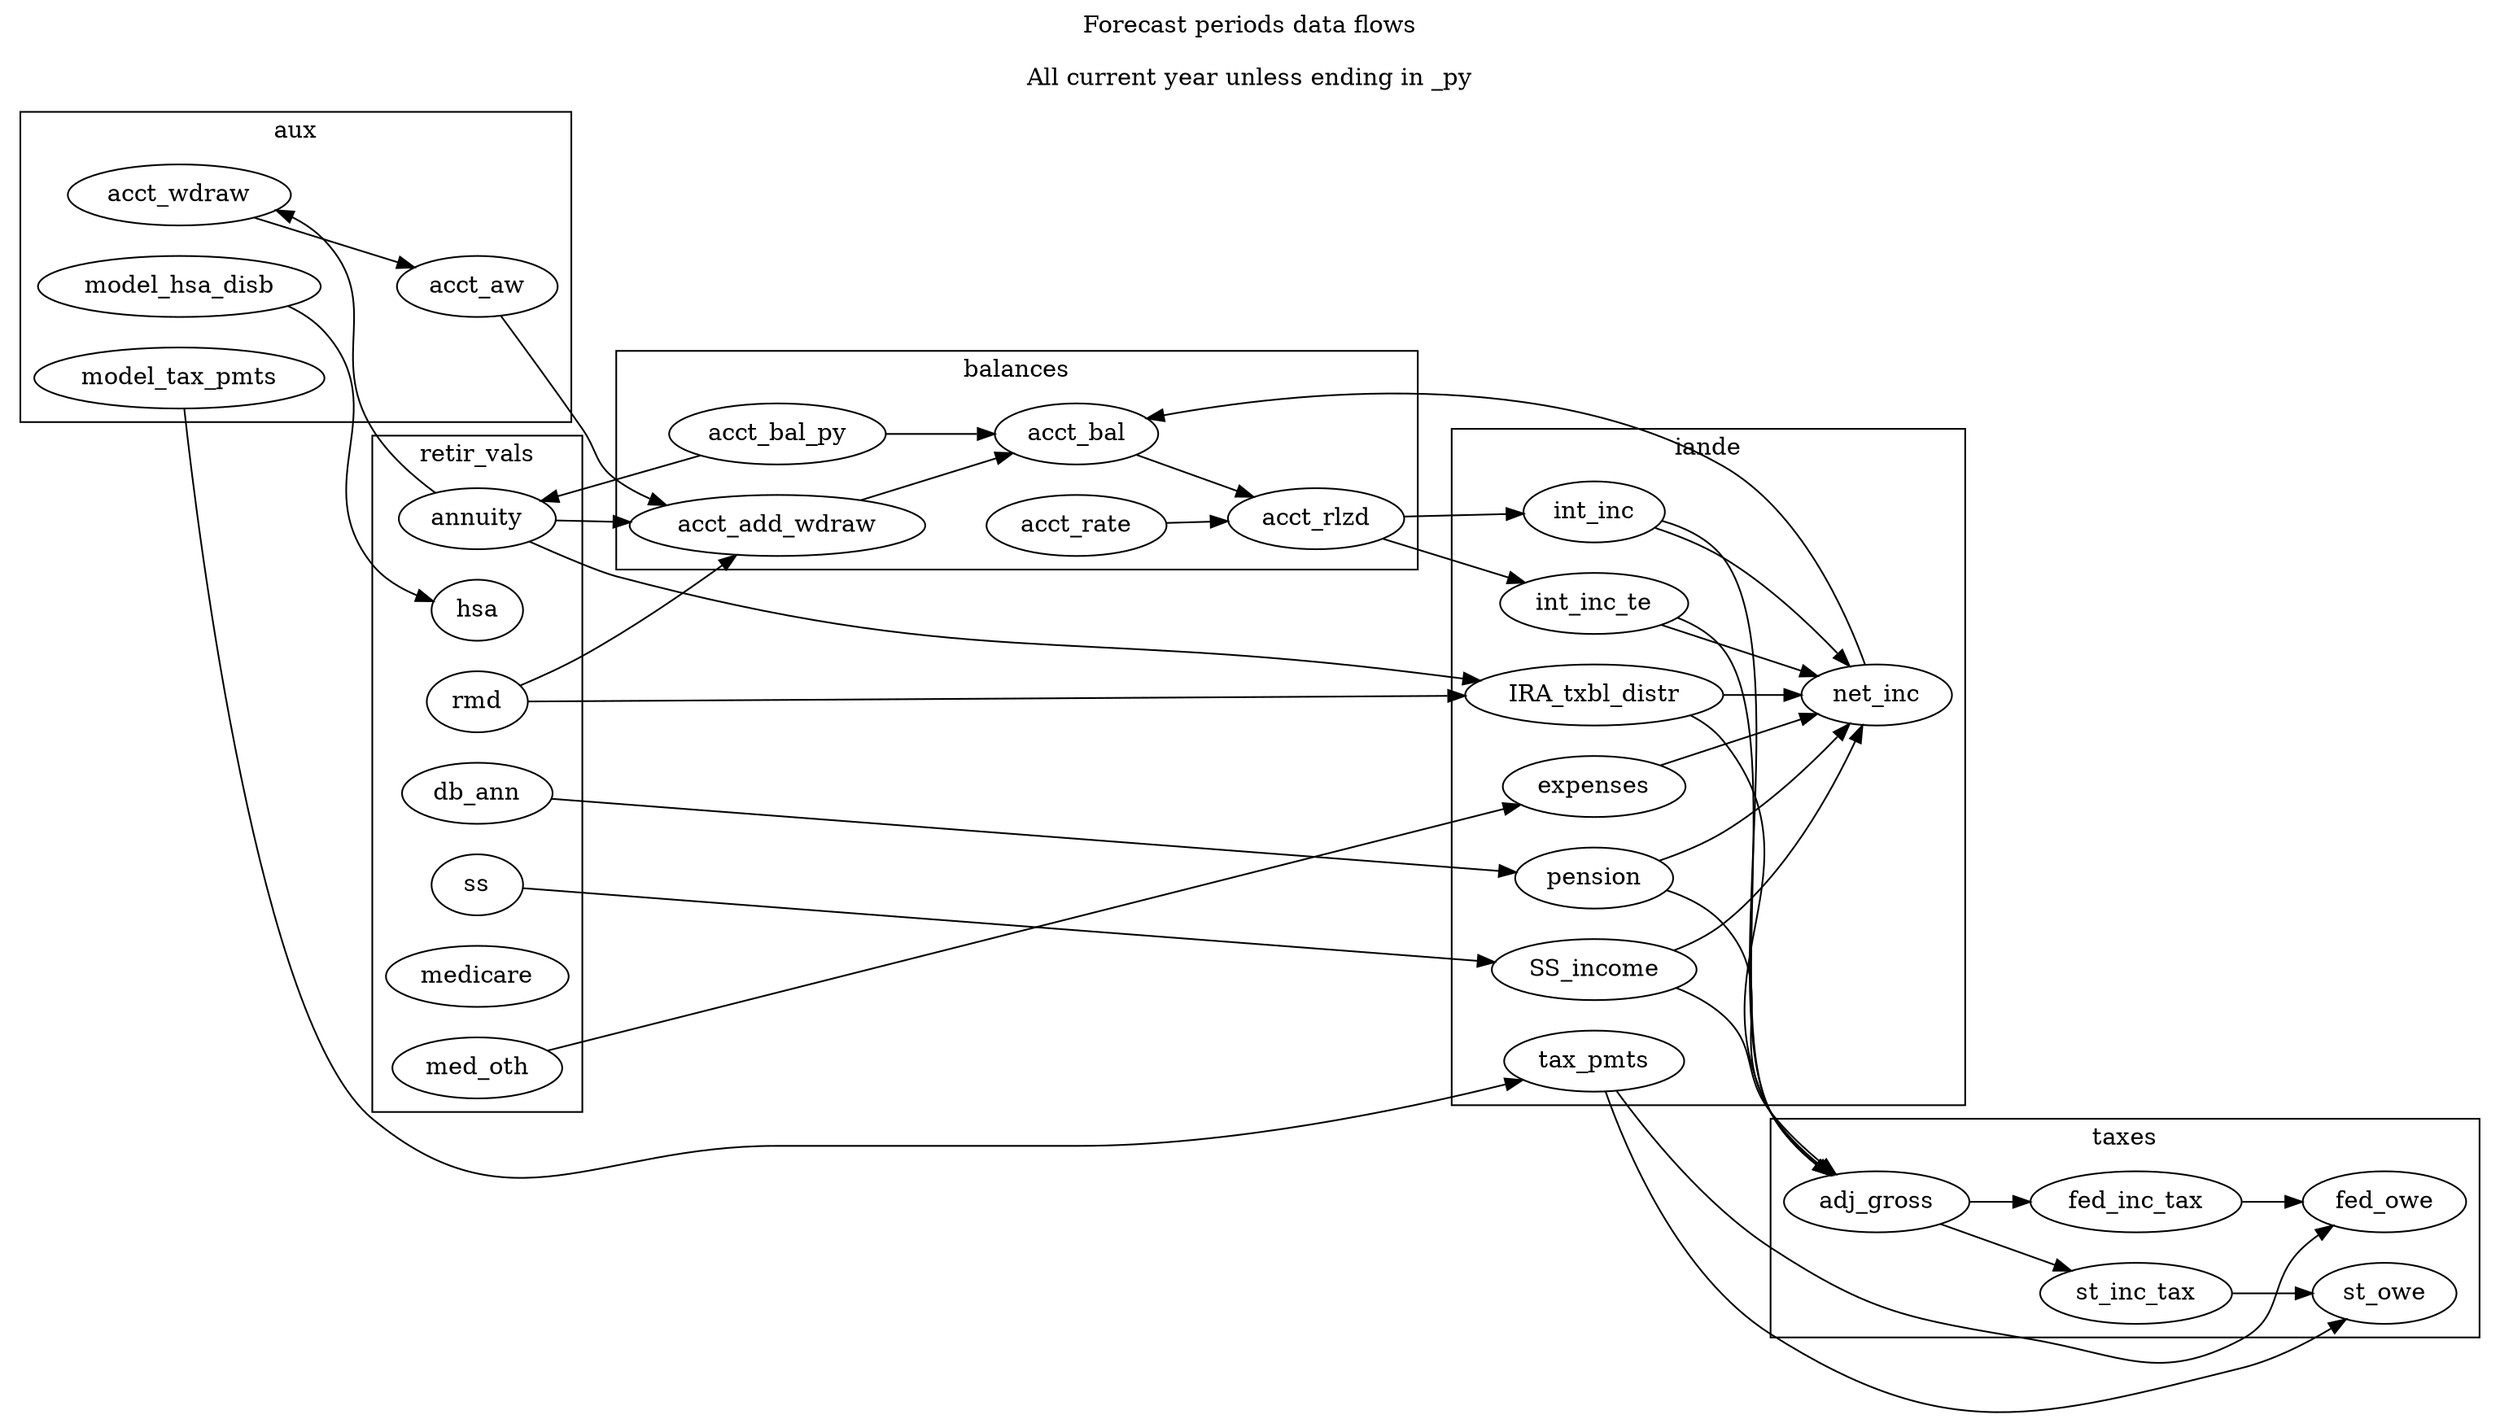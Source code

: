 digraph {
  graph [
    label = "Forecast periods data flows\n\nAll current year unless ending in _py"
    labelloc= t
    rankdir="LR"
  ]

  subgraph cluster_0{
    label=balances
    acct_bal_py 
    acct_add_wdraw
    acct_bal
    acct_rate
    acct_rlzd
  }

  subgraph cluster_1{
    label=retir_vals
    annuity 
    rmd
    db_ann
    ss
    hsa
    medicare
    med_oth
  }

  subgraph cluster_2{
    label=iande
    IRA_txbl_distr 
    pension
    SS_income
    int_inc
    int_inc_te
    tax_pmts
    expenses
    net_inc
  }

  subgraph cluster_3{
    label=aux
    acct_wdraw ->  acct_aw 
    model_tax_pmts
    model_hsa_disb
  }

  subgraph cluster_4{
    label=taxes
    adj_gross -> {fed_inc_tax st_inc_tax}
    fed_owe
    st_owe
    
  }

  acct_bal_py -> annuity -> IRA_txbl_distr
  acct_bal_py -> acct_bal
  rmd -> IRA_txbl_distr

  annuity -> {acct_wdraw acct_add_wdraw}
  rmd -> acct_add_wdraw
  acct_aw-> acct_add_wdraw ->  acct_bal
  db_ann->pension
  ss -> SS_income

  {acct_rate acct_bal} -> acct_rlzd
  acct_rlzd -> {int_inc int_inc_te}
  {IRA_txbl_distr pension SS_income int_inc int_inc_te} -> adj_gross
  {IRA_txbl_distr pension SS_income int_inc int_inc_te expenses}->net_inc
  {tax_pmts fed_inc_tax} -> fed_owe
  model_tax_pmts -> tax_pmts
  {tax_pmts st_inc_tax}-> st_owe
  model_hsa_disb -> hsa
  med_oth->expenses
  net_inc ->acct_bal
  }